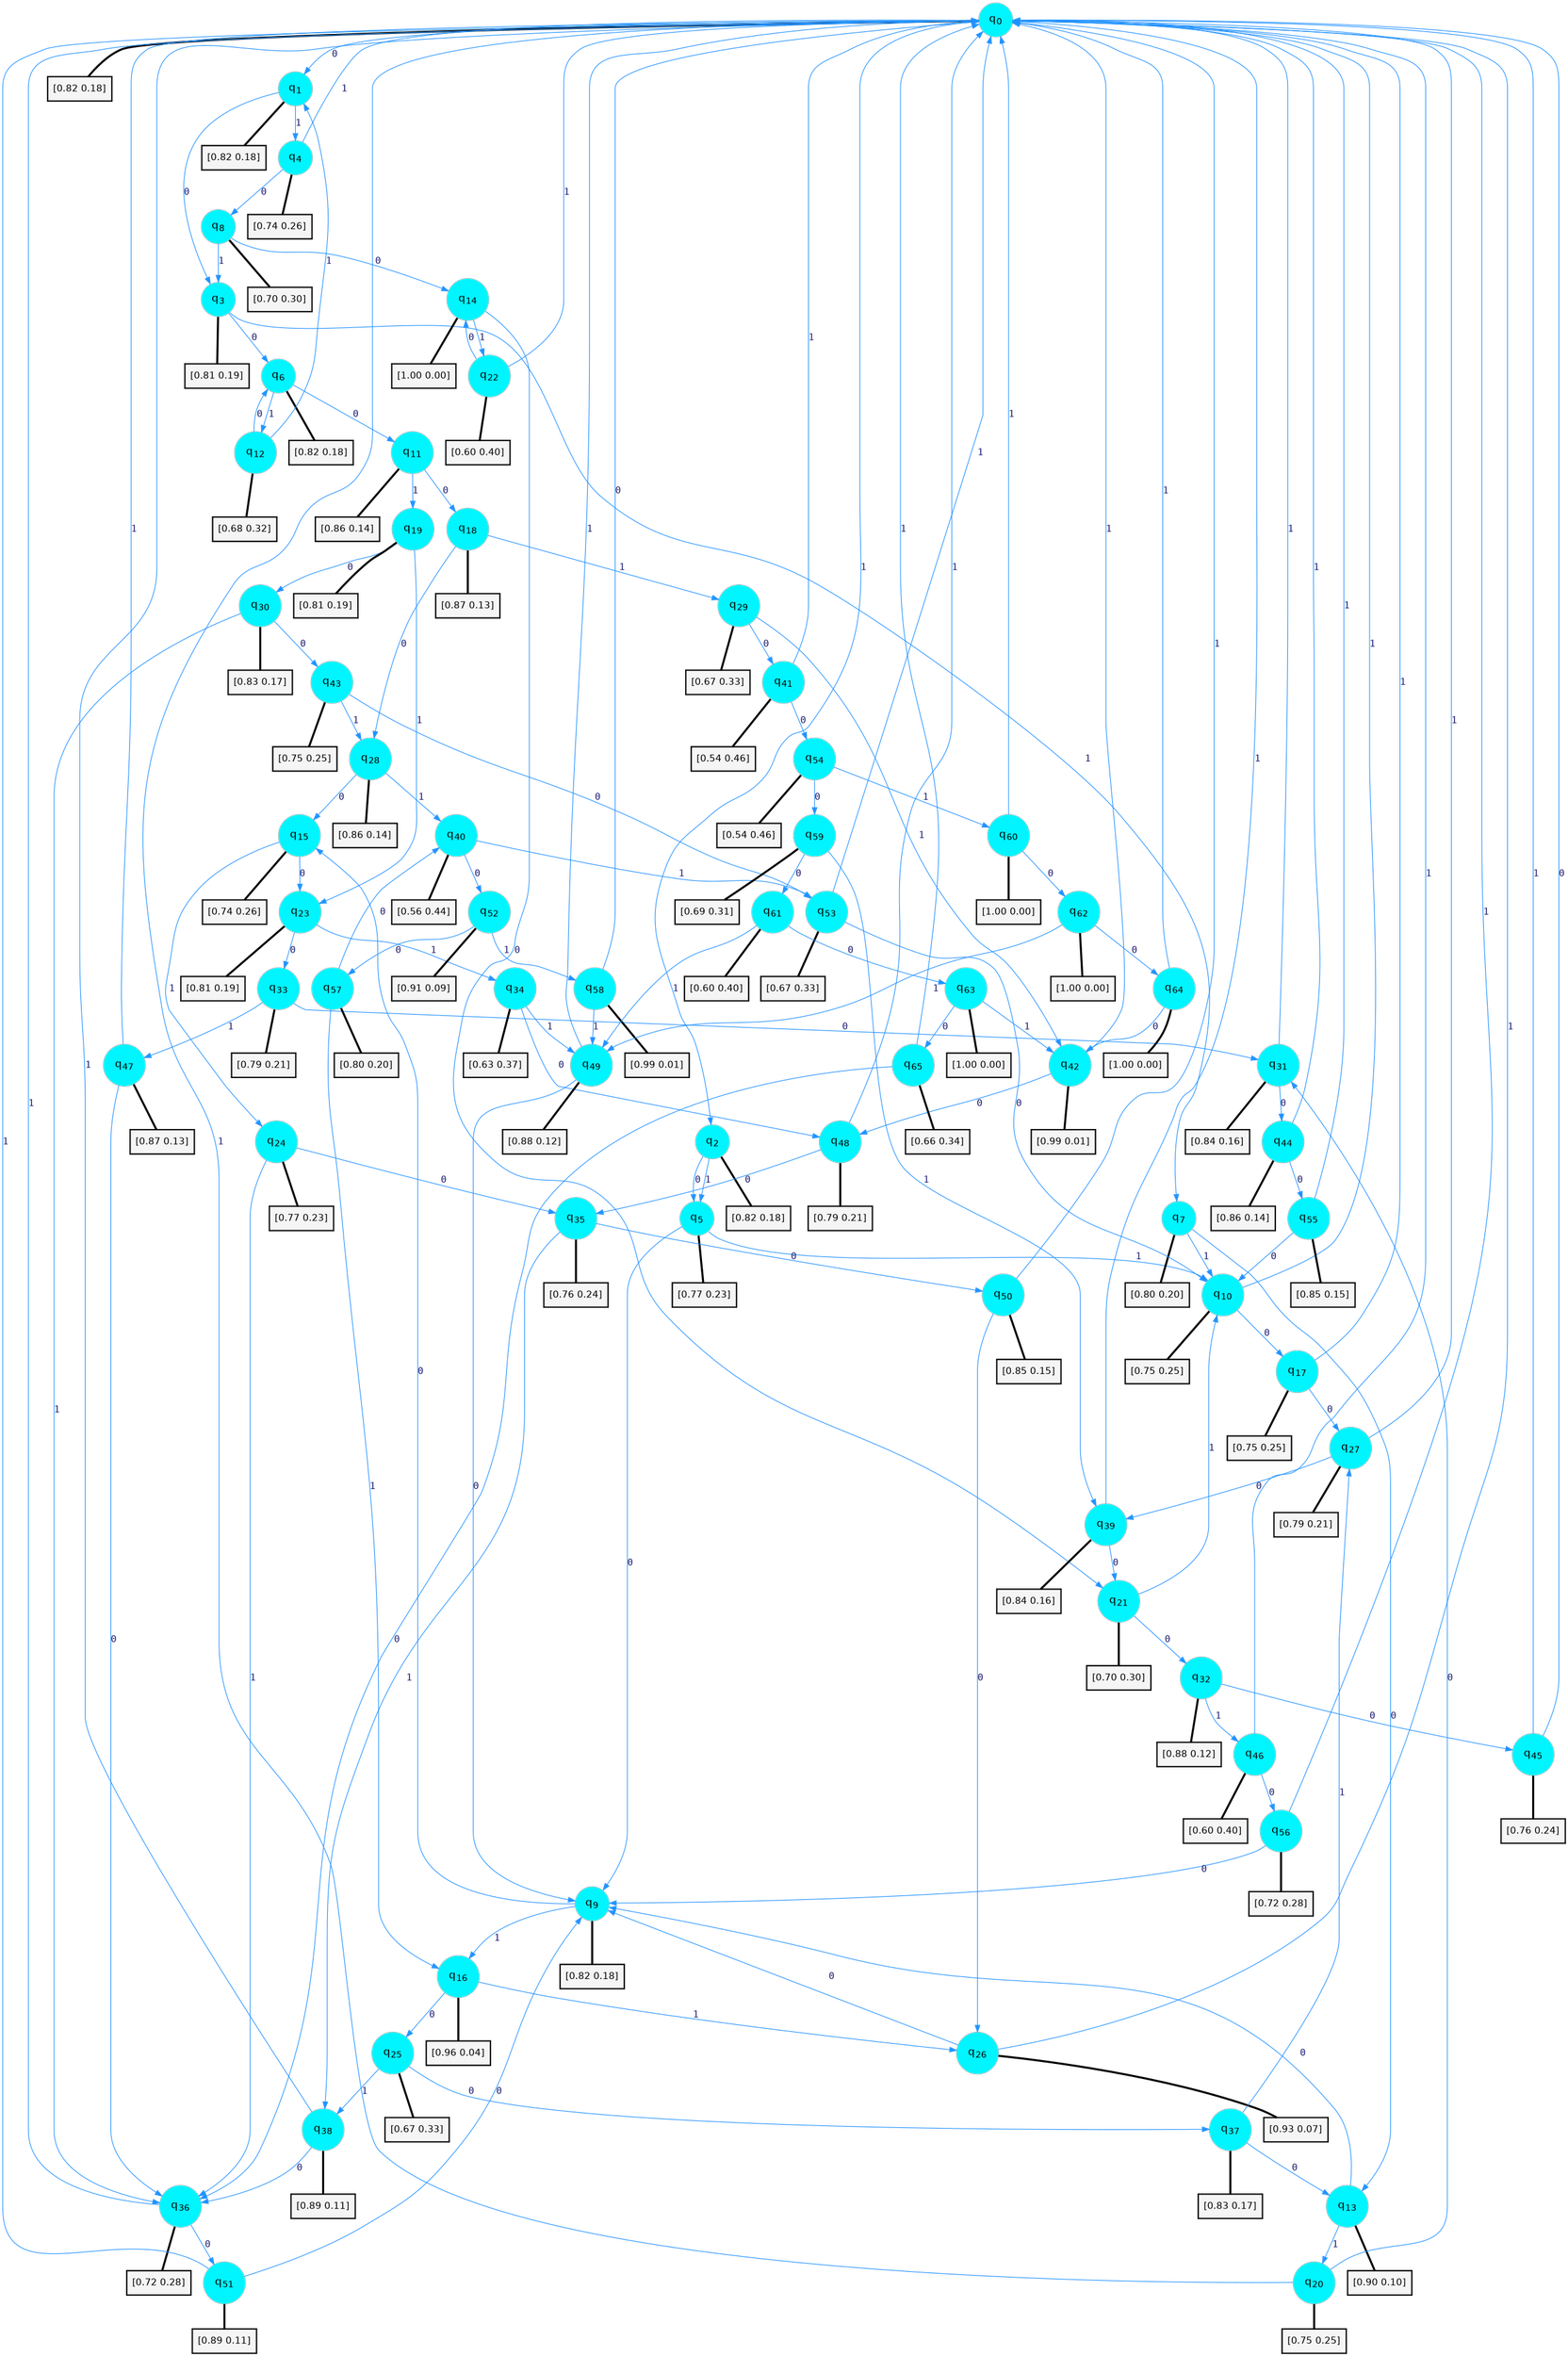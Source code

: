 digraph G {
graph [
bgcolor=transparent, dpi=300, rankdir=TD, size="40,25"];
node [
color=gray, fillcolor=turquoise1, fontcolor=black, fontname=Helvetica, fontsize=16, fontweight=bold, shape=circle, style=filled];
edge [
arrowsize=1, color=dodgerblue1, fontcolor=midnightblue, fontname=courier, fontweight=bold, penwidth=1, style=solid, weight=20];
0[label=<q<SUB>0</SUB>>];
1[label=<q<SUB>1</SUB>>];
2[label=<q<SUB>2</SUB>>];
3[label=<q<SUB>3</SUB>>];
4[label=<q<SUB>4</SUB>>];
5[label=<q<SUB>5</SUB>>];
6[label=<q<SUB>6</SUB>>];
7[label=<q<SUB>7</SUB>>];
8[label=<q<SUB>8</SUB>>];
9[label=<q<SUB>9</SUB>>];
10[label=<q<SUB>10</SUB>>];
11[label=<q<SUB>11</SUB>>];
12[label=<q<SUB>12</SUB>>];
13[label=<q<SUB>13</SUB>>];
14[label=<q<SUB>14</SUB>>];
15[label=<q<SUB>15</SUB>>];
16[label=<q<SUB>16</SUB>>];
17[label=<q<SUB>17</SUB>>];
18[label=<q<SUB>18</SUB>>];
19[label=<q<SUB>19</SUB>>];
20[label=<q<SUB>20</SUB>>];
21[label=<q<SUB>21</SUB>>];
22[label=<q<SUB>22</SUB>>];
23[label=<q<SUB>23</SUB>>];
24[label=<q<SUB>24</SUB>>];
25[label=<q<SUB>25</SUB>>];
26[label=<q<SUB>26</SUB>>];
27[label=<q<SUB>27</SUB>>];
28[label=<q<SUB>28</SUB>>];
29[label=<q<SUB>29</SUB>>];
30[label=<q<SUB>30</SUB>>];
31[label=<q<SUB>31</SUB>>];
32[label=<q<SUB>32</SUB>>];
33[label=<q<SUB>33</SUB>>];
34[label=<q<SUB>34</SUB>>];
35[label=<q<SUB>35</SUB>>];
36[label=<q<SUB>36</SUB>>];
37[label=<q<SUB>37</SUB>>];
38[label=<q<SUB>38</SUB>>];
39[label=<q<SUB>39</SUB>>];
40[label=<q<SUB>40</SUB>>];
41[label=<q<SUB>41</SUB>>];
42[label=<q<SUB>42</SUB>>];
43[label=<q<SUB>43</SUB>>];
44[label=<q<SUB>44</SUB>>];
45[label=<q<SUB>45</SUB>>];
46[label=<q<SUB>46</SUB>>];
47[label=<q<SUB>47</SUB>>];
48[label=<q<SUB>48</SUB>>];
49[label=<q<SUB>49</SUB>>];
50[label=<q<SUB>50</SUB>>];
51[label=<q<SUB>51</SUB>>];
52[label=<q<SUB>52</SUB>>];
53[label=<q<SUB>53</SUB>>];
54[label=<q<SUB>54</SUB>>];
55[label=<q<SUB>55</SUB>>];
56[label=<q<SUB>56</SUB>>];
57[label=<q<SUB>57</SUB>>];
58[label=<q<SUB>58</SUB>>];
59[label=<q<SUB>59</SUB>>];
60[label=<q<SUB>60</SUB>>];
61[label=<q<SUB>61</SUB>>];
62[label=<q<SUB>62</SUB>>];
63[label=<q<SUB>63</SUB>>];
64[label=<q<SUB>64</SUB>>];
65[label=<q<SUB>65</SUB>>];
66[label="[0.82 0.18]", shape=box,fontcolor=black, fontname=Helvetica, fontsize=14, penwidth=2, fillcolor=whitesmoke,color=black];
67[label="[0.82 0.18]", shape=box,fontcolor=black, fontname=Helvetica, fontsize=14, penwidth=2, fillcolor=whitesmoke,color=black];
68[label="[0.82 0.18]", shape=box,fontcolor=black, fontname=Helvetica, fontsize=14, penwidth=2, fillcolor=whitesmoke,color=black];
69[label="[0.81 0.19]", shape=box,fontcolor=black, fontname=Helvetica, fontsize=14, penwidth=2, fillcolor=whitesmoke,color=black];
70[label="[0.74 0.26]", shape=box,fontcolor=black, fontname=Helvetica, fontsize=14, penwidth=2, fillcolor=whitesmoke,color=black];
71[label="[0.77 0.23]", shape=box,fontcolor=black, fontname=Helvetica, fontsize=14, penwidth=2, fillcolor=whitesmoke,color=black];
72[label="[0.82 0.18]", shape=box,fontcolor=black, fontname=Helvetica, fontsize=14, penwidth=2, fillcolor=whitesmoke,color=black];
73[label="[0.80 0.20]", shape=box,fontcolor=black, fontname=Helvetica, fontsize=14, penwidth=2, fillcolor=whitesmoke,color=black];
74[label="[0.70 0.30]", shape=box,fontcolor=black, fontname=Helvetica, fontsize=14, penwidth=2, fillcolor=whitesmoke,color=black];
75[label="[0.82 0.18]", shape=box,fontcolor=black, fontname=Helvetica, fontsize=14, penwidth=2, fillcolor=whitesmoke,color=black];
76[label="[0.75 0.25]", shape=box,fontcolor=black, fontname=Helvetica, fontsize=14, penwidth=2, fillcolor=whitesmoke,color=black];
77[label="[0.86 0.14]", shape=box,fontcolor=black, fontname=Helvetica, fontsize=14, penwidth=2, fillcolor=whitesmoke,color=black];
78[label="[0.68 0.32]", shape=box,fontcolor=black, fontname=Helvetica, fontsize=14, penwidth=2, fillcolor=whitesmoke,color=black];
79[label="[0.90 0.10]", shape=box,fontcolor=black, fontname=Helvetica, fontsize=14, penwidth=2, fillcolor=whitesmoke,color=black];
80[label="[1.00 0.00]", shape=box,fontcolor=black, fontname=Helvetica, fontsize=14, penwidth=2, fillcolor=whitesmoke,color=black];
81[label="[0.74 0.26]", shape=box,fontcolor=black, fontname=Helvetica, fontsize=14, penwidth=2, fillcolor=whitesmoke,color=black];
82[label="[0.96 0.04]", shape=box,fontcolor=black, fontname=Helvetica, fontsize=14, penwidth=2, fillcolor=whitesmoke,color=black];
83[label="[0.75 0.25]", shape=box,fontcolor=black, fontname=Helvetica, fontsize=14, penwidth=2, fillcolor=whitesmoke,color=black];
84[label="[0.87 0.13]", shape=box,fontcolor=black, fontname=Helvetica, fontsize=14, penwidth=2, fillcolor=whitesmoke,color=black];
85[label="[0.81 0.19]", shape=box,fontcolor=black, fontname=Helvetica, fontsize=14, penwidth=2, fillcolor=whitesmoke,color=black];
86[label="[0.75 0.25]", shape=box,fontcolor=black, fontname=Helvetica, fontsize=14, penwidth=2, fillcolor=whitesmoke,color=black];
87[label="[0.70 0.30]", shape=box,fontcolor=black, fontname=Helvetica, fontsize=14, penwidth=2, fillcolor=whitesmoke,color=black];
88[label="[0.60 0.40]", shape=box,fontcolor=black, fontname=Helvetica, fontsize=14, penwidth=2, fillcolor=whitesmoke,color=black];
89[label="[0.81 0.19]", shape=box,fontcolor=black, fontname=Helvetica, fontsize=14, penwidth=2, fillcolor=whitesmoke,color=black];
90[label="[0.77 0.23]", shape=box,fontcolor=black, fontname=Helvetica, fontsize=14, penwidth=2, fillcolor=whitesmoke,color=black];
91[label="[0.67 0.33]", shape=box,fontcolor=black, fontname=Helvetica, fontsize=14, penwidth=2, fillcolor=whitesmoke,color=black];
92[label="[0.93 0.07]", shape=box,fontcolor=black, fontname=Helvetica, fontsize=14, penwidth=2, fillcolor=whitesmoke,color=black];
93[label="[0.79 0.21]", shape=box,fontcolor=black, fontname=Helvetica, fontsize=14, penwidth=2, fillcolor=whitesmoke,color=black];
94[label="[0.86 0.14]", shape=box,fontcolor=black, fontname=Helvetica, fontsize=14, penwidth=2, fillcolor=whitesmoke,color=black];
95[label="[0.67 0.33]", shape=box,fontcolor=black, fontname=Helvetica, fontsize=14, penwidth=2, fillcolor=whitesmoke,color=black];
96[label="[0.83 0.17]", shape=box,fontcolor=black, fontname=Helvetica, fontsize=14, penwidth=2, fillcolor=whitesmoke,color=black];
97[label="[0.84 0.16]", shape=box,fontcolor=black, fontname=Helvetica, fontsize=14, penwidth=2, fillcolor=whitesmoke,color=black];
98[label="[0.88 0.12]", shape=box,fontcolor=black, fontname=Helvetica, fontsize=14, penwidth=2, fillcolor=whitesmoke,color=black];
99[label="[0.79 0.21]", shape=box,fontcolor=black, fontname=Helvetica, fontsize=14, penwidth=2, fillcolor=whitesmoke,color=black];
100[label="[0.63 0.37]", shape=box,fontcolor=black, fontname=Helvetica, fontsize=14, penwidth=2, fillcolor=whitesmoke,color=black];
101[label="[0.76 0.24]", shape=box,fontcolor=black, fontname=Helvetica, fontsize=14, penwidth=2, fillcolor=whitesmoke,color=black];
102[label="[0.72 0.28]", shape=box,fontcolor=black, fontname=Helvetica, fontsize=14, penwidth=2, fillcolor=whitesmoke,color=black];
103[label="[0.83 0.17]", shape=box,fontcolor=black, fontname=Helvetica, fontsize=14, penwidth=2, fillcolor=whitesmoke,color=black];
104[label="[0.89 0.11]", shape=box,fontcolor=black, fontname=Helvetica, fontsize=14, penwidth=2, fillcolor=whitesmoke,color=black];
105[label="[0.84 0.16]", shape=box,fontcolor=black, fontname=Helvetica, fontsize=14, penwidth=2, fillcolor=whitesmoke,color=black];
106[label="[0.56 0.44]", shape=box,fontcolor=black, fontname=Helvetica, fontsize=14, penwidth=2, fillcolor=whitesmoke,color=black];
107[label="[0.54 0.46]", shape=box,fontcolor=black, fontname=Helvetica, fontsize=14, penwidth=2, fillcolor=whitesmoke,color=black];
108[label="[0.99 0.01]", shape=box,fontcolor=black, fontname=Helvetica, fontsize=14, penwidth=2, fillcolor=whitesmoke,color=black];
109[label="[0.75 0.25]", shape=box,fontcolor=black, fontname=Helvetica, fontsize=14, penwidth=2, fillcolor=whitesmoke,color=black];
110[label="[0.86 0.14]", shape=box,fontcolor=black, fontname=Helvetica, fontsize=14, penwidth=2, fillcolor=whitesmoke,color=black];
111[label="[0.76 0.24]", shape=box,fontcolor=black, fontname=Helvetica, fontsize=14, penwidth=2, fillcolor=whitesmoke,color=black];
112[label="[0.60 0.40]", shape=box,fontcolor=black, fontname=Helvetica, fontsize=14, penwidth=2, fillcolor=whitesmoke,color=black];
113[label="[0.87 0.13]", shape=box,fontcolor=black, fontname=Helvetica, fontsize=14, penwidth=2, fillcolor=whitesmoke,color=black];
114[label="[0.79 0.21]", shape=box,fontcolor=black, fontname=Helvetica, fontsize=14, penwidth=2, fillcolor=whitesmoke,color=black];
115[label="[0.88 0.12]", shape=box,fontcolor=black, fontname=Helvetica, fontsize=14, penwidth=2, fillcolor=whitesmoke,color=black];
116[label="[0.85 0.15]", shape=box,fontcolor=black, fontname=Helvetica, fontsize=14, penwidth=2, fillcolor=whitesmoke,color=black];
117[label="[0.89 0.11]", shape=box,fontcolor=black, fontname=Helvetica, fontsize=14, penwidth=2, fillcolor=whitesmoke,color=black];
118[label="[0.91 0.09]", shape=box,fontcolor=black, fontname=Helvetica, fontsize=14, penwidth=2, fillcolor=whitesmoke,color=black];
119[label="[0.67 0.33]", shape=box,fontcolor=black, fontname=Helvetica, fontsize=14, penwidth=2, fillcolor=whitesmoke,color=black];
120[label="[0.54 0.46]", shape=box,fontcolor=black, fontname=Helvetica, fontsize=14, penwidth=2, fillcolor=whitesmoke,color=black];
121[label="[0.85 0.15]", shape=box,fontcolor=black, fontname=Helvetica, fontsize=14, penwidth=2, fillcolor=whitesmoke,color=black];
122[label="[0.72 0.28]", shape=box,fontcolor=black, fontname=Helvetica, fontsize=14, penwidth=2, fillcolor=whitesmoke,color=black];
123[label="[0.80 0.20]", shape=box,fontcolor=black, fontname=Helvetica, fontsize=14, penwidth=2, fillcolor=whitesmoke,color=black];
124[label="[0.99 0.01]", shape=box,fontcolor=black, fontname=Helvetica, fontsize=14, penwidth=2, fillcolor=whitesmoke,color=black];
125[label="[0.69 0.31]", shape=box,fontcolor=black, fontname=Helvetica, fontsize=14, penwidth=2, fillcolor=whitesmoke,color=black];
126[label="[1.00 0.00]", shape=box,fontcolor=black, fontname=Helvetica, fontsize=14, penwidth=2, fillcolor=whitesmoke,color=black];
127[label="[0.60 0.40]", shape=box,fontcolor=black, fontname=Helvetica, fontsize=14, penwidth=2, fillcolor=whitesmoke,color=black];
128[label="[1.00 0.00]", shape=box,fontcolor=black, fontname=Helvetica, fontsize=14, penwidth=2, fillcolor=whitesmoke,color=black];
129[label="[1.00 0.00]", shape=box,fontcolor=black, fontname=Helvetica, fontsize=14, penwidth=2, fillcolor=whitesmoke,color=black];
130[label="[1.00 0.00]", shape=box,fontcolor=black, fontname=Helvetica, fontsize=14, penwidth=2, fillcolor=whitesmoke,color=black];
131[label="[0.66 0.34]", shape=box,fontcolor=black, fontname=Helvetica, fontsize=14, penwidth=2, fillcolor=whitesmoke,color=black];
0->1 [label=0];
0->2 [label=1];
0->66 [arrowhead=none, penwidth=3,color=black];
1->3 [label=0];
1->4 [label=1];
1->67 [arrowhead=none, penwidth=3,color=black];
2->5 [label=0];
2->5 [label=1];
2->68 [arrowhead=none, penwidth=3,color=black];
3->6 [label=0];
3->7 [label=1];
3->69 [arrowhead=none, penwidth=3,color=black];
4->8 [label=0];
4->0 [label=1];
4->70 [arrowhead=none, penwidth=3,color=black];
5->9 [label=0];
5->10 [label=1];
5->71 [arrowhead=none, penwidth=3,color=black];
6->11 [label=0];
6->12 [label=1];
6->72 [arrowhead=none, penwidth=3,color=black];
7->13 [label=0];
7->10 [label=1];
7->73 [arrowhead=none, penwidth=3,color=black];
8->14 [label=0];
8->3 [label=1];
8->74 [arrowhead=none, penwidth=3,color=black];
9->15 [label=0];
9->16 [label=1];
9->75 [arrowhead=none, penwidth=3,color=black];
10->17 [label=0];
10->0 [label=1];
10->76 [arrowhead=none, penwidth=3,color=black];
11->18 [label=0];
11->19 [label=1];
11->77 [arrowhead=none, penwidth=3,color=black];
12->6 [label=0];
12->1 [label=1];
12->78 [arrowhead=none, penwidth=3,color=black];
13->9 [label=0];
13->20 [label=1];
13->79 [arrowhead=none, penwidth=3,color=black];
14->21 [label=0];
14->22 [label=1];
14->80 [arrowhead=none, penwidth=3,color=black];
15->23 [label=0];
15->24 [label=1];
15->81 [arrowhead=none, penwidth=3,color=black];
16->25 [label=0];
16->26 [label=1];
16->82 [arrowhead=none, penwidth=3,color=black];
17->27 [label=0];
17->0 [label=1];
17->83 [arrowhead=none, penwidth=3,color=black];
18->28 [label=0];
18->29 [label=1];
18->84 [arrowhead=none, penwidth=3,color=black];
19->30 [label=0];
19->23 [label=1];
19->85 [arrowhead=none, penwidth=3,color=black];
20->31 [label=0];
20->0 [label=1];
20->86 [arrowhead=none, penwidth=3,color=black];
21->32 [label=0];
21->10 [label=1];
21->87 [arrowhead=none, penwidth=3,color=black];
22->14 [label=0];
22->0 [label=1];
22->88 [arrowhead=none, penwidth=3,color=black];
23->33 [label=0];
23->34 [label=1];
23->89 [arrowhead=none, penwidth=3,color=black];
24->35 [label=0];
24->36 [label=1];
24->90 [arrowhead=none, penwidth=3,color=black];
25->37 [label=0];
25->38 [label=1];
25->91 [arrowhead=none, penwidth=3,color=black];
26->9 [label=0];
26->0 [label=1];
26->92 [arrowhead=none, penwidth=3,color=black];
27->39 [label=0];
27->0 [label=1];
27->93 [arrowhead=none, penwidth=3,color=black];
28->15 [label=0];
28->40 [label=1];
28->94 [arrowhead=none, penwidth=3,color=black];
29->41 [label=0];
29->42 [label=1];
29->95 [arrowhead=none, penwidth=3,color=black];
30->43 [label=0];
30->36 [label=1];
30->96 [arrowhead=none, penwidth=3,color=black];
31->44 [label=0];
31->0 [label=1];
31->97 [arrowhead=none, penwidth=3,color=black];
32->45 [label=0];
32->46 [label=1];
32->98 [arrowhead=none, penwidth=3,color=black];
33->31 [label=0];
33->47 [label=1];
33->99 [arrowhead=none, penwidth=3,color=black];
34->48 [label=0];
34->49 [label=1];
34->100 [arrowhead=none, penwidth=3,color=black];
35->50 [label=0];
35->38 [label=1];
35->101 [arrowhead=none, penwidth=3,color=black];
36->51 [label=0];
36->0 [label=1];
36->102 [arrowhead=none, penwidth=3,color=black];
37->13 [label=0];
37->27 [label=1];
37->103 [arrowhead=none, penwidth=3,color=black];
38->36 [label=0];
38->0 [label=1];
38->104 [arrowhead=none, penwidth=3,color=black];
39->21 [label=0];
39->0 [label=1];
39->105 [arrowhead=none, penwidth=3,color=black];
40->52 [label=0];
40->53 [label=1];
40->106 [arrowhead=none, penwidth=3,color=black];
41->54 [label=0];
41->0 [label=1];
41->107 [arrowhead=none, penwidth=3,color=black];
42->48 [label=0];
42->0 [label=1];
42->108 [arrowhead=none, penwidth=3,color=black];
43->53 [label=0];
43->28 [label=1];
43->109 [arrowhead=none, penwidth=3,color=black];
44->55 [label=0];
44->0 [label=1];
44->110 [arrowhead=none, penwidth=3,color=black];
45->0 [label=0];
45->0 [label=1];
45->111 [arrowhead=none, penwidth=3,color=black];
46->56 [label=0];
46->0 [label=1];
46->112 [arrowhead=none, penwidth=3,color=black];
47->36 [label=0];
47->0 [label=1];
47->113 [arrowhead=none, penwidth=3,color=black];
48->35 [label=0];
48->0 [label=1];
48->114 [arrowhead=none, penwidth=3,color=black];
49->9 [label=0];
49->0 [label=1];
49->115 [arrowhead=none, penwidth=3,color=black];
50->26 [label=0];
50->0 [label=1];
50->116 [arrowhead=none, penwidth=3,color=black];
51->9 [label=0];
51->0 [label=1];
51->117 [arrowhead=none, penwidth=3,color=black];
52->57 [label=0];
52->58 [label=1];
52->118 [arrowhead=none, penwidth=3,color=black];
53->10 [label=0];
53->0 [label=1];
53->119 [arrowhead=none, penwidth=3,color=black];
54->59 [label=0];
54->60 [label=1];
54->120 [arrowhead=none, penwidth=3,color=black];
55->10 [label=0];
55->0 [label=1];
55->121 [arrowhead=none, penwidth=3,color=black];
56->9 [label=0];
56->0 [label=1];
56->122 [arrowhead=none, penwidth=3,color=black];
57->40 [label=0];
57->16 [label=1];
57->123 [arrowhead=none, penwidth=3,color=black];
58->0 [label=0];
58->49 [label=1];
58->124 [arrowhead=none, penwidth=3,color=black];
59->61 [label=0];
59->39 [label=1];
59->125 [arrowhead=none, penwidth=3,color=black];
60->62 [label=0];
60->0 [label=1];
60->126 [arrowhead=none, penwidth=3,color=black];
61->63 [label=0];
61->49 [label=1];
61->127 [arrowhead=none, penwidth=3,color=black];
62->64 [label=0];
62->49 [label=1];
62->128 [arrowhead=none, penwidth=3,color=black];
63->65 [label=0];
63->42 [label=1];
63->129 [arrowhead=none, penwidth=3,color=black];
64->42 [label=0];
64->0 [label=1];
64->130 [arrowhead=none, penwidth=3,color=black];
65->36 [label=0];
65->0 [label=1];
65->131 [arrowhead=none, penwidth=3,color=black];
}
